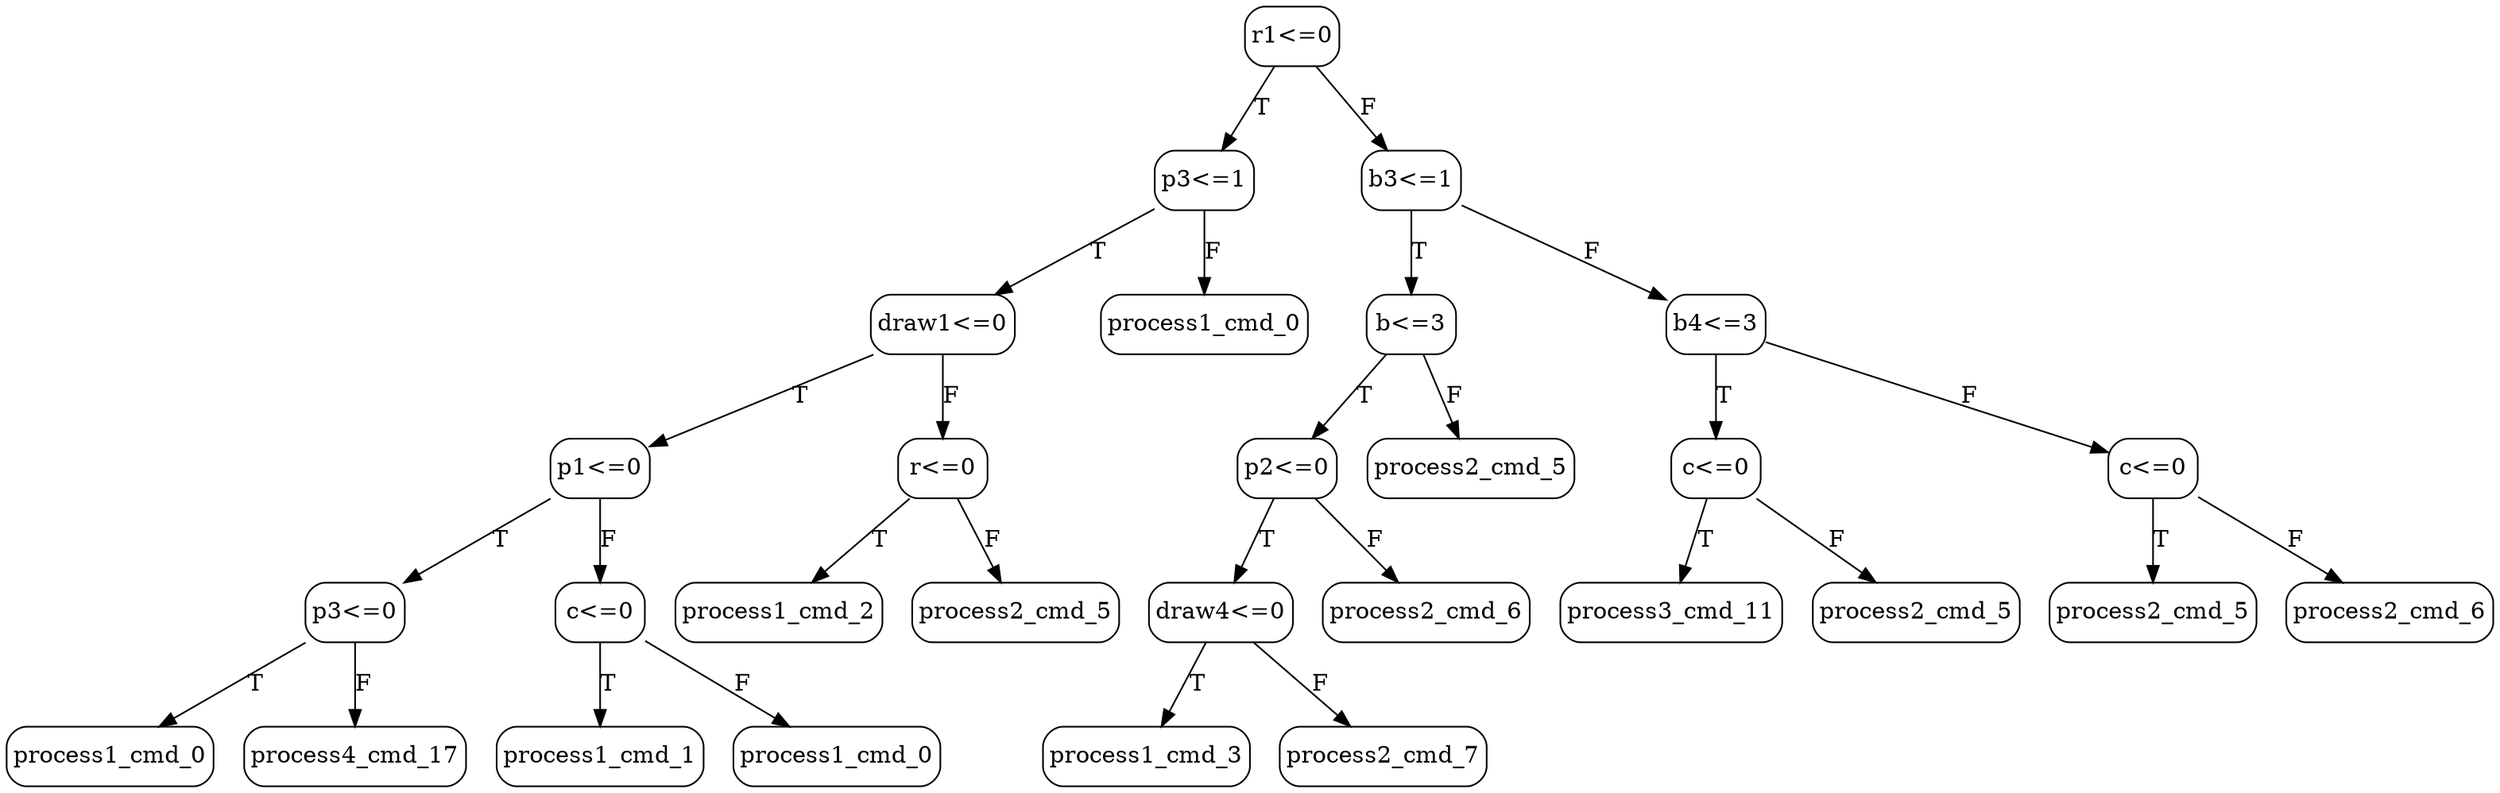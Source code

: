 // decision tree
digraph {
	6 [label=process1_cmd_0 margin="0.05,0.05" shape=box style=rounded]
	7 [label=process4_cmd_17 margin="0.05,0.05" shape=box style=rounded]
	5 [label="p3<=0" margin="0.05,0.05" shape=box style=rounded]
	5 -> 6 [label=T]
	5 -> 7 [label=F]
	9 [label=process1_cmd_1 margin="0.05,0.05" shape=box style=rounded]
	10 [label=process1_cmd_0 margin="0.05,0.05" shape=box style=rounded]
	8 [label="c<=0" margin="0.05,0.05" shape=box style=rounded]
	8 -> 9 [label=T]
	8 -> 10 [label=F]
	4 [label="p1<=0" margin="0.05,0.05" shape=box style=rounded]
	4 -> 5 [label=T]
	4 -> 8 [label=F]
	12 [label=process1_cmd_2 margin="0.05,0.05" shape=box style=rounded]
	15 [label=process2_cmd_5 margin="0.05,0.05" shape=box style=rounded]
	11 [label="r<=0" margin="0.05,0.05" shape=box style=rounded]
	11 -> 12 [label=T]
	11 -> 15 [label=F]
	2 [label="draw1<=0" margin="0.05,0.05" shape=box style=rounded]
	2 -> 4 [label=T]
	2 -> 11 [label=F]
	33 [label=process1_cmd_0 margin="0.05,0.05" shape=box style=rounded]
	1 [label="p3<=1" margin="0.05,0.05" shape=box style=rounded]
	1 -> 2 [label=T]
	1 -> 33 [label=F]
	68 [label=process1_cmd_3 margin="0.05,0.05" shape=box style=rounded]
	71 [label=process2_cmd_7 margin="0.05,0.05" shape=box style=rounded]
	67 [label="draw4<=0" margin="0.05,0.05" shape=box style=rounded]
	67 -> 68 [label=T]
	67 -> 71 [label=F]
	74 [label=process2_cmd_6 margin="0.05,0.05" shape=box style=rounded]
	66 [label="p2<=0" margin="0.05,0.05" shape=box style=rounded]
	66 -> 67 [label=T]
	66 -> 74 [label=F]
	81 [label=process2_cmd_5 margin="0.05,0.05" shape=box style=rounded]
	65 [label="b<=3" margin="0.05,0.05" shape=box style=rounded]
	65 -> 66 [label=T]
	65 -> 81 [label=F]
	103 [label=process3_cmd_11 margin="0.05,0.05" shape=box style=rounded]
	104 [label=process2_cmd_5 margin="0.05,0.05" shape=box style=rounded]
	97 [label="c<=0" margin="0.05,0.05" shape=box style=rounded]
	97 -> 103 [label=T]
	97 -> 104 [label=F]
	113 [label=process2_cmd_5 margin="0.05,0.05" shape=box style=rounded]
	120 [label=process2_cmd_6 margin="0.05,0.05" shape=box style=rounded]
	112 [label="c<=0" margin="0.05,0.05" shape=box style=rounded]
	112 -> 113 [label=T]
	112 -> 120 [label=F]
	96 [label="b4<=3" margin="0.05,0.05" shape=box style=rounded]
	96 -> 97 [label=T]
	96 -> 112 [label=F]
	64 [label="b3<=1" margin="0.05,0.05" shape=box style=rounded]
	64 -> 65 [label=T]
	64 -> 96 [label=F]
	0 [label="r1<=0" margin="0.05,0.05" shape=box style=rounded]
	0 -> 1 [label=T]
	0 -> 64 [label=F]
}
